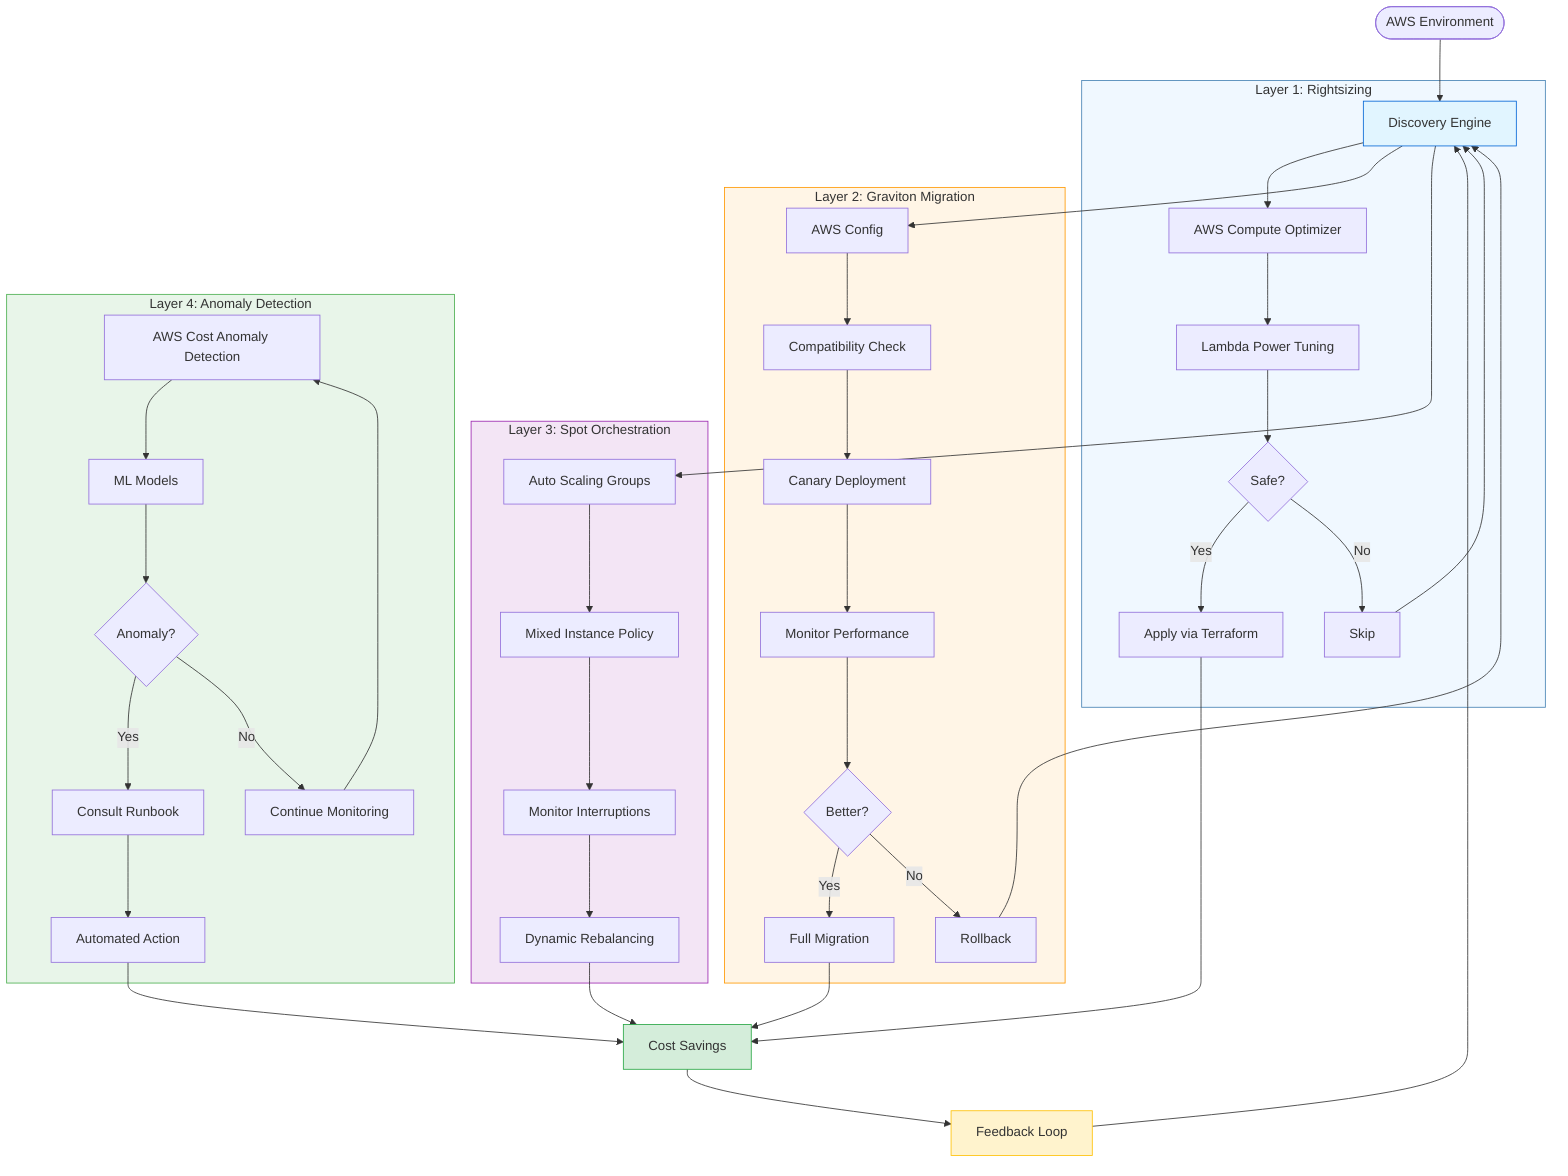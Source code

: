 graph TB
    Start([AWS Environment]) --> Discovery[Discovery Engine]
    
    subgraph Layer1 [Layer 1: Rightsizing]
        Discovery --> CO[AWS Compute Optimizer]
        CO --> Validate1[Lambda Power Tuning]
        Validate1 --> Decision1{Safe?}
        Decision1 -->|Yes| Apply1[Apply via Terraform]
        Decision1 -->|No| Skip1[Skip]
    end
    
    subgraph Layer2 [Layer 2: Graviton Migration]
        Discovery --> Config[AWS Config]
        Config --> Compat[Compatibility Check]
        Compat --> Canary[Canary Deployment]
        Canary --> Monitor1[Monitor Performance]
        Monitor1 --> Decision2{Better?}
        Decision2 -->|Yes| Migrate[Full Migration]
        Decision2 -->|No| Rollback1[Rollback]
    end
    
    subgraph Layer3 [Layer 3: Spot Orchestration]
        Discovery --> ASG[Auto Scaling Groups]
        ASG --> Mixed[Mixed Instance Policy]
        Mixed --> Monitor2[Monitor Interruptions]
        Monitor2 --> Rebalance[Dynamic Rebalancing]
    end
    
    subgraph Layer4 [Layer 4: Anomaly Detection]
        Monitor3[AWS Cost Anomaly Detection] --> ML[ML Models]
        ML --> Alert{Anomaly?}
        Alert -->|Yes| Runbook[Consult Runbook]
        Runbook --> Auto[Automated Action]
        Alert -->|No| Continue[Continue Monitoring]
    end
    
    Apply1 --> Results[Cost Savings]
    Migrate --> Results
    Rebalance --> Results
    Auto --> Results
    Skip1 --> Discovery
    Rollback1 --> Discovery
    Continue --> Monitor3
    
    Results --> Feedback[Feedback Loop]
    Feedback --> Discovery
    
    style Discovery fill:#e1f5ff,stroke:#0366d6
    style Results fill:#d4edda,stroke:#28a745
    style Feedback fill:#fff3cd,stroke:#ffc107
    style Layer1 fill:#f0f8ff,stroke:#4682b4
    style Layer2 fill:#fff5e6,stroke:#ff9800
    style Layer3 fill:#f3e5f5,stroke:#9c27b0
    style Layer4 fill:#e8f5e9,stroke:#4caf50